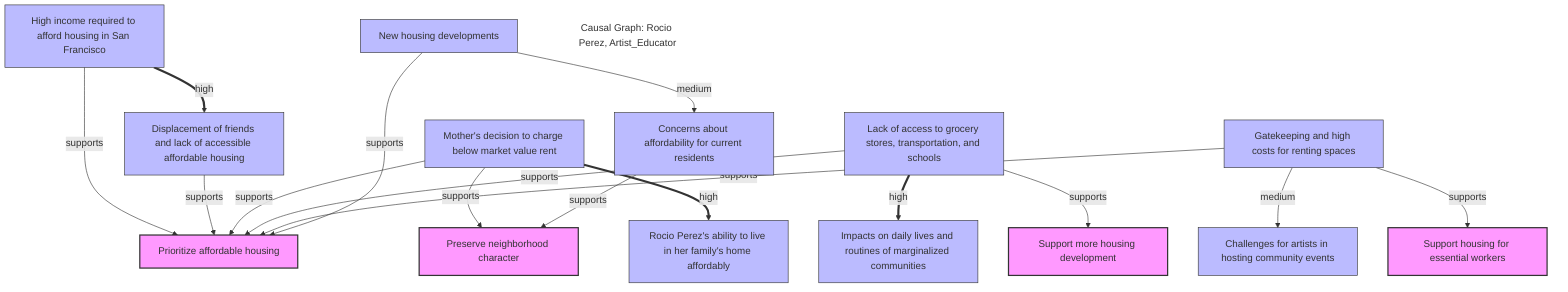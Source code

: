 graph TD;
    n0["High income required to afford housing in San Francisco"]:::factorNode;
    n1["Displacement of friends and lack of accessible affordable housing"]:::factorNode;
    n2["Mother's decision to charge below market value rent"]:::factorNode;
    n3["Rocio Perez's ability to live in her family's home affordably"]:::factorNode;
    n4["Lack of access to grocery stores, transportation, and schools"]:::factorNode;
    n5["Impacts on daily lives and routines of marginalized communities"]:::factorNode;
    n6["Gatekeeping and high costs for renting spaces"]:::factorNode;
    n7["Challenges for artists in hosting community events"]:::factorNode;
    n8["New housing developments"]:::factorNode;
    n9["Concerns about affordability for current residents"]:::factorNode;
    n10["Support more housing development"]:::stanceNode;
    n11["Preserve neighborhood character"]:::stanceNode;
    n12["Prioritize affordable housing"]:::stanceNode;
    n13["Support housing for essential workers"]:::stanceNode;
    n0 ==>|high| n1;
    n0 -->|supports| n12;
    n1 -->|supports| n12;
    n2 ==>|high| n3;
    n2 -->|supports| n12;
    n2 -->|supports| n11;
    n4 ==>|high| n5;
    n4 -->|supports| n10;
    n4 -->|supports| n12;
    n6 -->|medium| n7;
    n6 -->|supports| n13;
    n6 -->|supports| n12;
    n8 -->|medium| n9;
    n8 -->|supports| n12;
    n9 -->|supports| n11;
    classDef stanceNode fill:#f9f,stroke:#333,stroke-width:2px;
    classDef factorNode fill:#bbf,stroke:#333,stroke-width:1px;
    title["Causal Graph: Rocio Perez, Artist_Educator"]:::title;
    classDef title fill:none,stroke:none;